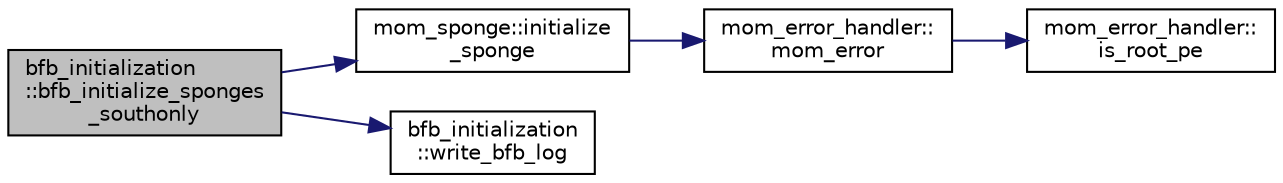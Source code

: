 digraph "bfb_initialization::bfb_initialize_sponges_southonly"
{
 // INTERACTIVE_SVG=YES
  edge [fontname="Helvetica",fontsize="10",labelfontname="Helvetica",labelfontsize="10"];
  node [fontname="Helvetica",fontsize="10",shape=record];
  rankdir="LR";
  Node0 [label="bfb_initialization\l::bfb_initialize_sponges\l_southonly",height=0.2,width=0.4,color="black", fillcolor="grey75", style="filled", fontcolor="black"];
  Node0 -> Node1 [color="midnightblue",fontsize="10",style="solid",fontname="Helvetica"];
  Node1 [label="mom_sponge::initialize\l_sponge",height=0.2,width=0.4,color="black", fillcolor="white", style="filled",URL="$namespacemom__sponge.html#a61184539a8e8e9d27dd9071c509b68bf"];
  Node1 -> Node2 [color="midnightblue",fontsize="10",style="solid",fontname="Helvetica"];
  Node2 [label="mom_error_handler::\lmom_error",height=0.2,width=0.4,color="black", fillcolor="white", style="filled",URL="$namespacemom__error__handler.html#a460cfb79a06c29fc249952c2a3710d67"];
  Node2 -> Node3 [color="midnightblue",fontsize="10",style="solid",fontname="Helvetica"];
  Node3 [label="mom_error_handler::\lis_root_pe",height=0.2,width=0.4,color="black", fillcolor="white", style="filled",URL="$namespacemom__error__handler.html#ad5f00a53059c72fe2332d1436c80ca71"];
  Node0 -> Node4 [color="midnightblue",fontsize="10",style="solid",fontname="Helvetica"];
  Node4 [label="bfb_initialization\l::write_bfb_log",height=0.2,width=0.4,color="black", fillcolor="white", style="filled",URL="$namespacebfb__initialization.html#acf4641a95e7aa3b9953db2b04a627c97",tooltip="Write output about the parameter values being used. "];
}
